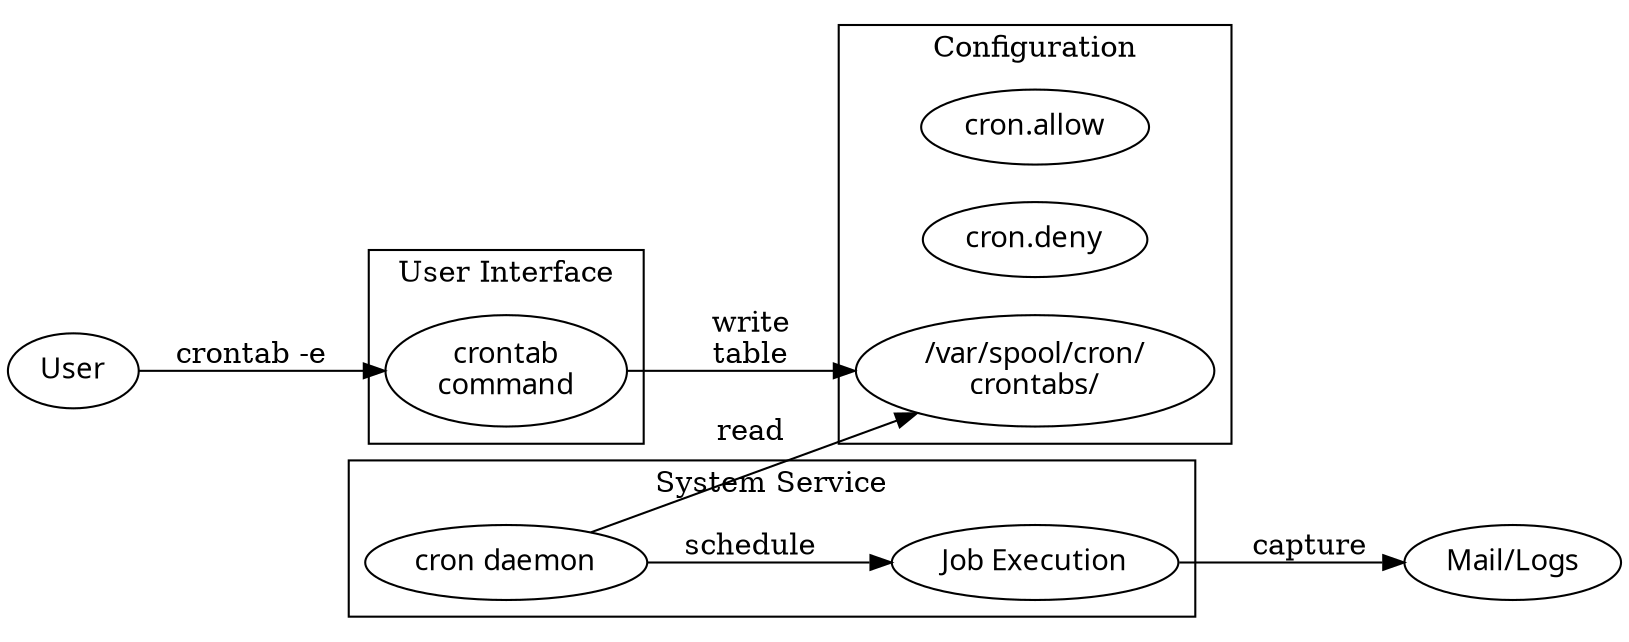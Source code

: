 digraph {
    rankdir=LR;
    compound=true;
    splines=true;
    node [fontname="Handlee"];
    
    subgraph cluster_files {
        label="Configuration";
        allow [label="cron.allow"];
        deny [label="cron.deny"];
        spool [label="/var/spool/cron/\ncrontabs/"];
    }
    
    subgraph cluster_command {
        label="User Interface";
        crontab [label="crontab\ncommand"];
    }
    
    subgraph cluster_daemon {
        label="System Service";
        crond [label="cron daemon"];
        exec [label="Job Execution"];
    }
    
    user [label="User"];
    
    user -> crontab [label="crontab -e"];
    crontab -> spool [label="write\ntable"];
    
    crond -> spool [label="read"];
    crond -> exec [label="schedule"];
    exec -> output [label="capture"];
    
    output [label="Mail/Logs"];
}
